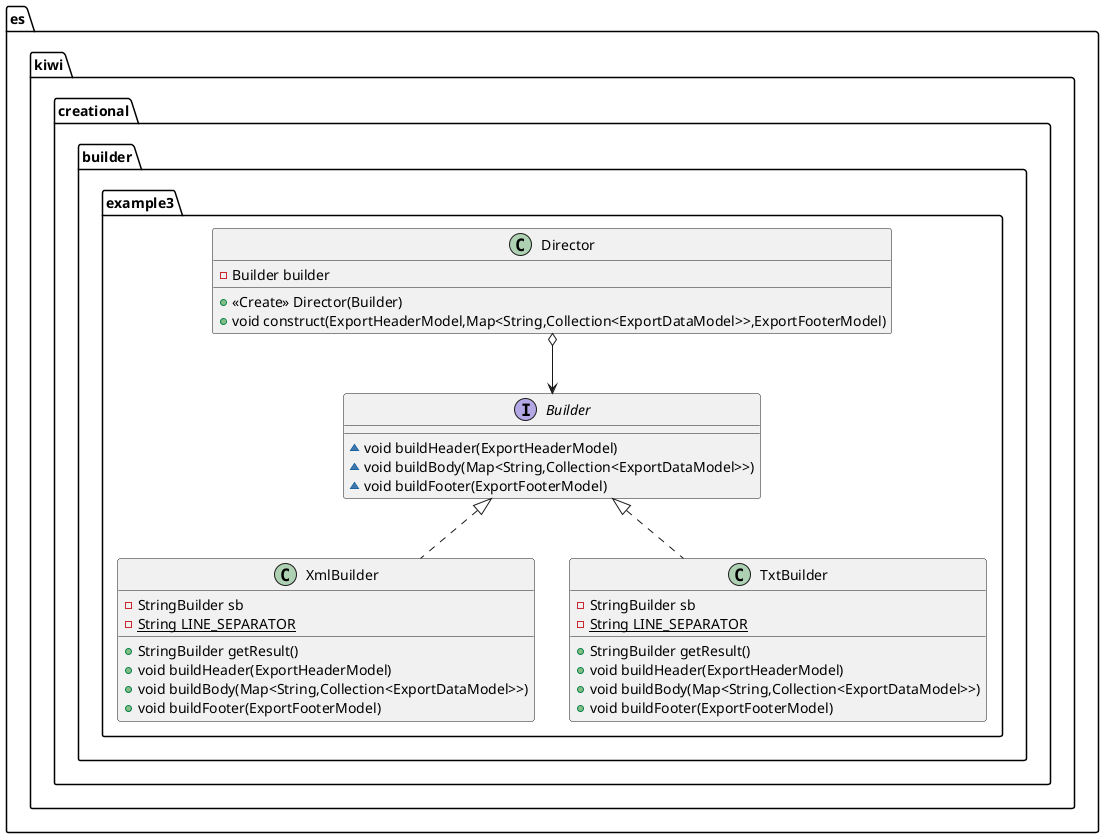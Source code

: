 @startuml
class es.kiwi.creational.builder.example3.XmlBuilder {
- StringBuilder sb
- {static} String LINE_SEPARATOR
+ StringBuilder getResult()
+ void buildHeader(ExportHeaderModel)
+ void buildBody(Map<String,Collection<ExportDataModel>>)
+ void buildFooter(ExportFooterModel)
}
class es.kiwi.creational.builder.example3.TxtBuilder {
- StringBuilder sb
- {static} String LINE_SEPARATOR
+ StringBuilder getResult()
+ void buildHeader(ExportHeaderModel)
+ void buildBody(Map<String,Collection<ExportDataModel>>)
+ void buildFooter(ExportFooterModel)
}
interface es.kiwi.creational.builder.example3.Builder {
~ void buildHeader(ExportHeaderModel)
~ void buildBody(Map<String,Collection<ExportDataModel>>)
~ void buildFooter(ExportFooterModel)
}
class es.kiwi.creational.builder.example3.Director {
- Builder builder
+ <<Create>> Director(Builder)
+ void construct(ExportHeaderModel,Map<String,Collection<ExportDataModel>>,ExportFooterModel)
}


es.kiwi.creational.builder.example3.Builder <|.. es.kiwi.creational.builder.example3.XmlBuilder
es.kiwi.creational.builder.example3.Builder <|.. es.kiwi.creational.builder.example3.TxtBuilder
es.kiwi.creational.builder.example3.Director o--> es.kiwi.creational.builder.example3.Builder
@enduml